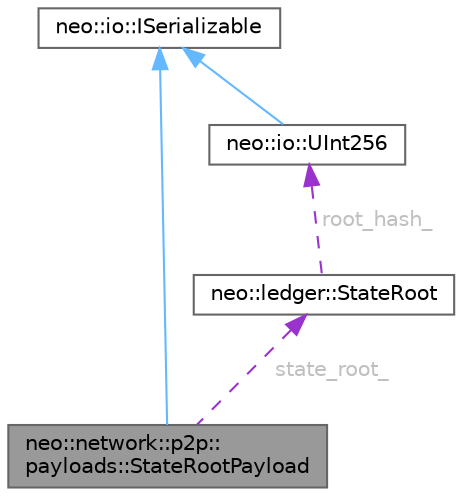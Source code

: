 digraph "neo::network::p2p::payloads::StateRootPayload"
{
 // LATEX_PDF_SIZE
  bgcolor="transparent";
  edge [fontname=Helvetica,fontsize=10,labelfontname=Helvetica,labelfontsize=10];
  node [fontname=Helvetica,fontsize=10,shape=box,height=0.2,width=0.4];
  Node1 [id="Node000001",label="neo::network::p2p::\lpayloads::StateRootPayload",height=0.2,width=0.4,color="gray40", fillcolor="grey60", style="filled", fontcolor="black",tooltip="State root payload for network transmission."];
  Node2 -> Node1 [id="edge1_Node000001_Node000002",dir="back",color="steelblue1",style="solid",tooltip=" "];
  Node2 [id="Node000002",label="neo::io::ISerializable",height=0.2,width=0.4,color="gray40", fillcolor="white", style="filled",URL="$classneo_1_1io_1_1_i_serializable.html",tooltip="Interface for objects that can be serialized/deserialized."];
  Node3 -> Node1 [id="edge2_Node000001_Node000003",dir="back",color="darkorchid3",style="dashed",tooltip=" ",label=<<TABLE CELLBORDER="0" BORDER="0"><TR><TD VALIGN="top" ALIGN="LEFT" CELLPADDING="1" CELLSPACING="0">state_root_</TD></TR>
</TABLE>> ,fontcolor="grey" ];
  Node3 [id="Node000003",label="neo::ledger::StateRoot",height=0.2,width=0.4,color="gray40", fillcolor="white", style="filled",URL="$classneo_1_1ledger_1_1_state_root.html",tooltip="State root for MPT (Merkle Patricia Trie) state tracking."];
  Node4 -> Node3 [id="edge3_Node000003_Node000004",dir="back",color="darkorchid3",style="dashed",tooltip=" ",label=<<TABLE CELLBORDER="0" BORDER="0"><TR><TD VALIGN="top" ALIGN="LEFT" CELLPADDING="1" CELLSPACING="0">root_hash_</TD></TR>
</TABLE>> ,fontcolor="grey" ];
  Node4 [id="Node000004",label="neo::io::UInt256",height=0.2,width=0.4,color="gray40", fillcolor="white", style="filled",URL="$classneo_1_1io_1_1_u_int256.html",tooltip="Represents a 256-bit unsigned integer."];
  Node2 -> Node4 [id="edge4_Node000004_Node000002",dir="back",color="steelblue1",style="solid",tooltip=" "];
}
